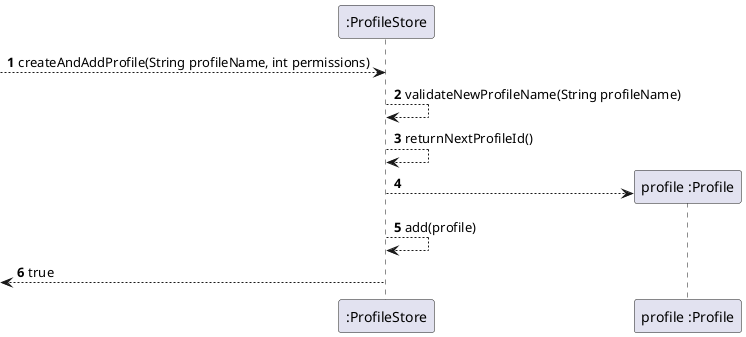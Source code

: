 @startuml
'https://plantuml.com/sequence-diagram

autonumber

Participant ":ProfileStore" as ProfileStore
Participant "profile :Profile" as Profile

--> ProfileStore: createAndAddProfile(String profileName, int permissions)
ProfileStore --> ProfileStore: validateNewProfileName(String profileName)
ProfileStore --> ProfileStore: returnNextProfileId()
ProfileStore --> Profile**

ProfileStore --> ProfileStore: add(profile)

<-- ProfileStore: true


@enduml